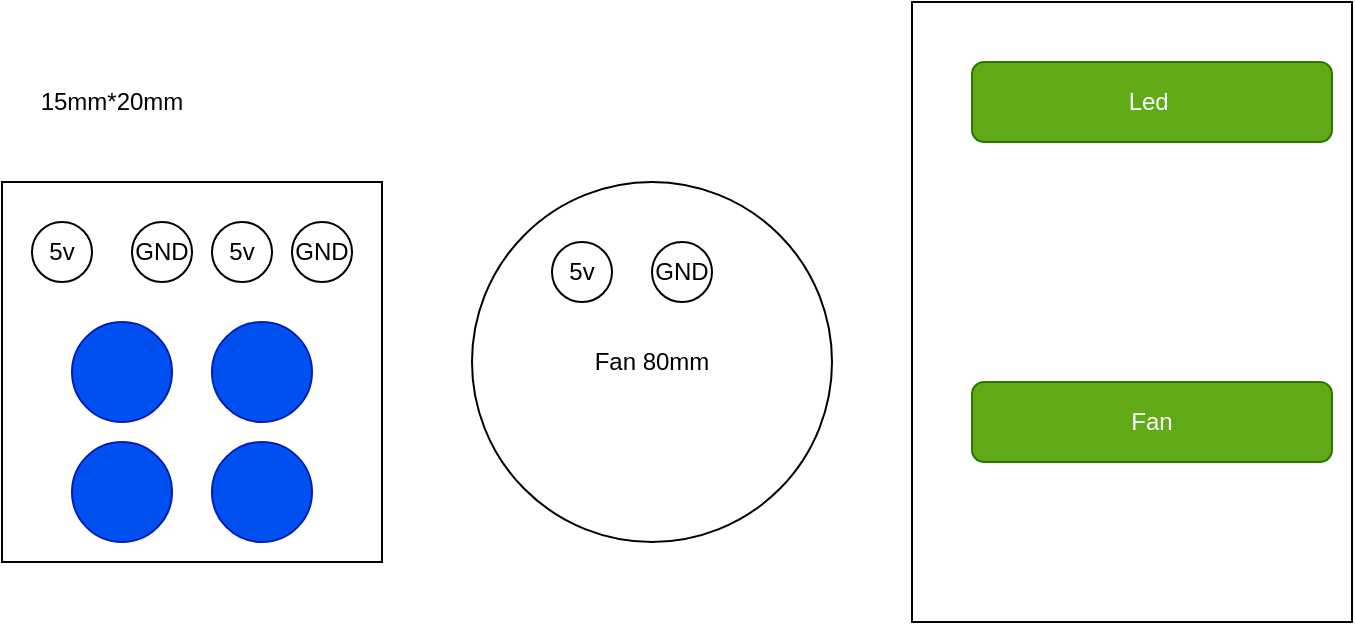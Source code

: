 <mxfile version="13.9.9" type="device" pages="2"><diagram id="qjvBIsw4OogzB_6YmIUk" name="Page-1"><mxGraphModel dx="1002" dy="665" grid="1" gridSize="10" guides="1" tooltips="1" connect="1" arrows="1" fold="1" page="1" pageScale="1" pageWidth="1100" pageHeight="1700" math="0" shadow="0"><root><mxCell id="0"/><mxCell id="1" parent="0"/><mxCell id="5jf7sM2GDAe5UeSL6-0P-5" value="" style="rounded=0;whiteSpace=wrap;html=1;" vertex="1" parent="1"><mxGeometry x="700" y="110" width="220" height="310" as="geometry"/></mxCell><mxCell id="h6D-k9Ovzr0BwGnz2zbV-9" value="" style="whiteSpace=wrap;html=1;aspect=fixed;" vertex="1" parent="1"><mxGeometry x="245" y="200" width="190" height="190" as="geometry"/></mxCell><mxCell id="h6D-k9Ovzr0BwGnz2zbV-3" value="" style="ellipse;whiteSpace=wrap;html=1;aspect=fixed;fillColor=#0050ef;strokeColor=#001DBC;fontColor=#ffffff;" vertex="1" parent="1"><mxGeometry x="350" y="330" width="50" height="50" as="geometry"/></mxCell><mxCell id="h6D-k9Ovzr0BwGnz2zbV-4" value="" style="ellipse;whiteSpace=wrap;html=1;aspect=fixed;fillColor=#0050ef;strokeColor=#001DBC;fontColor=#ffffff;" vertex="1" parent="1"><mxGeometry x="280" y="270" width="50" height="50" as="geometry"/></mxCell><mxCell id="h6D-k9Ovzr0BwGnz2zbV-5" value="" style="ellipse;whiteSpace=wrap;html=1;aspect=fixed;fillColor=#0050ef;strokeColor=#001DBC;fontColor=#ffffff;" vertex="1" parent="1"><mxGeometry x="280" y="330" width="50" height="50" as="geometry"/></mxCell><mxCell id="h6D-k9Ovzr0BwGnz2zbV-6" value="" style="ellipse;whiteSpace=wrap;html=1;aspect=fixed;fillColor=#0050ef;strokeColor=#001DBC;fontColor=#ffffff;" vertex="1" parent="1"><mxGeometry x="350" y="270" width="50" height="50" as="geometry"/></mxCell><mxCell id="h6D-k9Ovzr0BwGnz2zbV-7" value="5v" style="ellipse;whiteSpace=wrap;html=1;aspect=fixed;" vertex="1" parent="1"><mxGeometry x="260" y="220" width="30" height="30" as="geometry"/></mxCell><mxCell id="h6D-k9Ovzr0BwGnz2zbV-11" value="GND" style="ellipse;whiteSpace=wrap;html=1;aspect=fixed;" vertex="1" parent="1"><mxGeometry x="310" y="220" width="30" height="30" as="geometry"/></mxCell><mxCell id="h6D-k9Ovzr0BwGnz2zbV-12" value="5v" style="ellipse;whiteSpace=wrap;html=1;aspect=fixed;" vertex="1" parent="1"><mxGeometry x="350" y="220" width="30" height="30" as="geometry"/></mxCell><mxCell id="h6D-k9Ovzr0BwGnz2zbV-13" value="GND" style="ellipse;whiteSpace=wrap;html=1;aspect=fixed;" vertex="1" parent="1"><mxGeometry x="390" y="220" width="30" height="30" as="geometry"/></mxCell><mxCell id="h6D-k9Ovzr0BwGnz2zbV-14" value="15mm*20mm" style="text;html=1;strokeColor=none;fillColor=none;align=center;verticalAlign=middle;whiteSpace=wrap;rounded=0;" vertex="1" parent="1"><mxGeometry x="250" y="150" width="100" height="20" as="geometry"/></mxCell><mxCell id="h6D-k9Ovzr0BwGnz2zbV-17" value="Fan 80mm" style="ellipse;whiteSpace=wrap;html=1;aspect=fixed;" vertex="1" parent="1"><mxGeometry x="480" y="200" width="180" height="180" as="geometry"/></mxCell><mxCell id="5jf7sM2GDAe5UeSL6-0P-2" value="Led&amp;nbsp;" style="rounded=1;whiteSpace=wrap;html=1;fillColor=#60a917;strokeColor=#2D7600;fontColor=#ffffff;" vertex="1" parent="1"><mxGeometry x="730" y="140" width="180" height="40" as="geometry"/></mxCell><mxCell id="5jf7sM2GDAe5UeSL6-0P-4" value="Fan" style="rounded=1;whiteSpace=wrap;html=1;fillColor=#60a917;strokeColor=#2D7600;fontColor=#ffffff;" vertex="1" parent="1"><mxGeometry x="730" y="300" width="180" height="40" as="geometry"/></mxCell><mxCell id="BLmNZFvehc8Xa4vRdx_J-1" value="5v" style="ellipse;whiteSpace=wrap;html=1;aspect=fixed;" vertex="1" parent="1"><mxGeometry x="520" y="230" width="30" height="30" as="geometry"/></mxCell><mxCell id="BLmNZFvehc8Xa4vRdx_J-3" value="GND" style="ellipse;whiteSpace=wrap;html=1;aspect=fixed;" vertex="1" parent="1"><mxGeometry x="570" y="230" width="30" height="30" as="geometry"/></mxCell></root></mxGraphModel></diagram><diagram id="Ich7pMVs30_3jKeMN8a_" name="Page-2"><mxGraphModel dx="1002" dy="665" grid="1" gridSize="10" guides="1" tooltips="1" connect="1" arrows="1" fold="1" page="1" pageScale="1" pageWidth="1100" pageHeight="1700" math="0" shadow="0"><root><mxCell id="GueM949unNTb257iaXjX-0"/><mxCell id="GueM949unNTb257iaXjX-1" parent="GueM949unNTb257iaXjX-0"/><mxCell id="N2t6jZNEgke53Vdx1prJ-0" value="" style="rounded=0;whiteSpace=wrap;html=1;" vertex="1" parent="GueM949unNTb257iaXjX-1"><mxGeometry x="560" y="120" width="270" height="340" as="geometry"/></mxCell><mxCell id="N2t6jZNEgke53Vdx1prJ-1" value="LED" style="rounded=0;whiteSpace=wrap;html=1;fillColor=#008a00;strokeColor=#005700;fontColor=#ffffff;" vertex="1" parent="GueM949unNTb257iaXjX-1"><mxGeometry x="570" y="270" width="250" height="60" as="geometry"/></mxCell><mxCell id="IcmWqubUW0rwIRAz-AcJ-1" value="220V&amp;nbsp;" style="rounded=0;whiteSpace=wrap;html=1;" vertex="1" parent="GueM949unNTb257iaXjX-1"><mxGeometry x="570" y="360" width="100" height="70" as="geometry"/></mxCell><mxCell id="GueM949unNTb257iaXjX-2" value="220v -&amp;gt;&amp;nbsp; &amp;nbsp;5V-2A&lt;br&gt;&amp;nbsp; 2 led: white and yellow&amp;nbsp;&lt;br&gt;Dimmer&amp;nbsp;&lt;br&gt;Inon am -Fan&amp;nbsp;" style="rounded=1;whiteSpace=wrap;html=1;" vertex="1" parent="GueM949unNTb257iaXjX-1"><mxGeometry x="180" y="60" width="250" height="60" as="geometry"/></mxCell></root></mxGraphModel></diagram></mxfile>